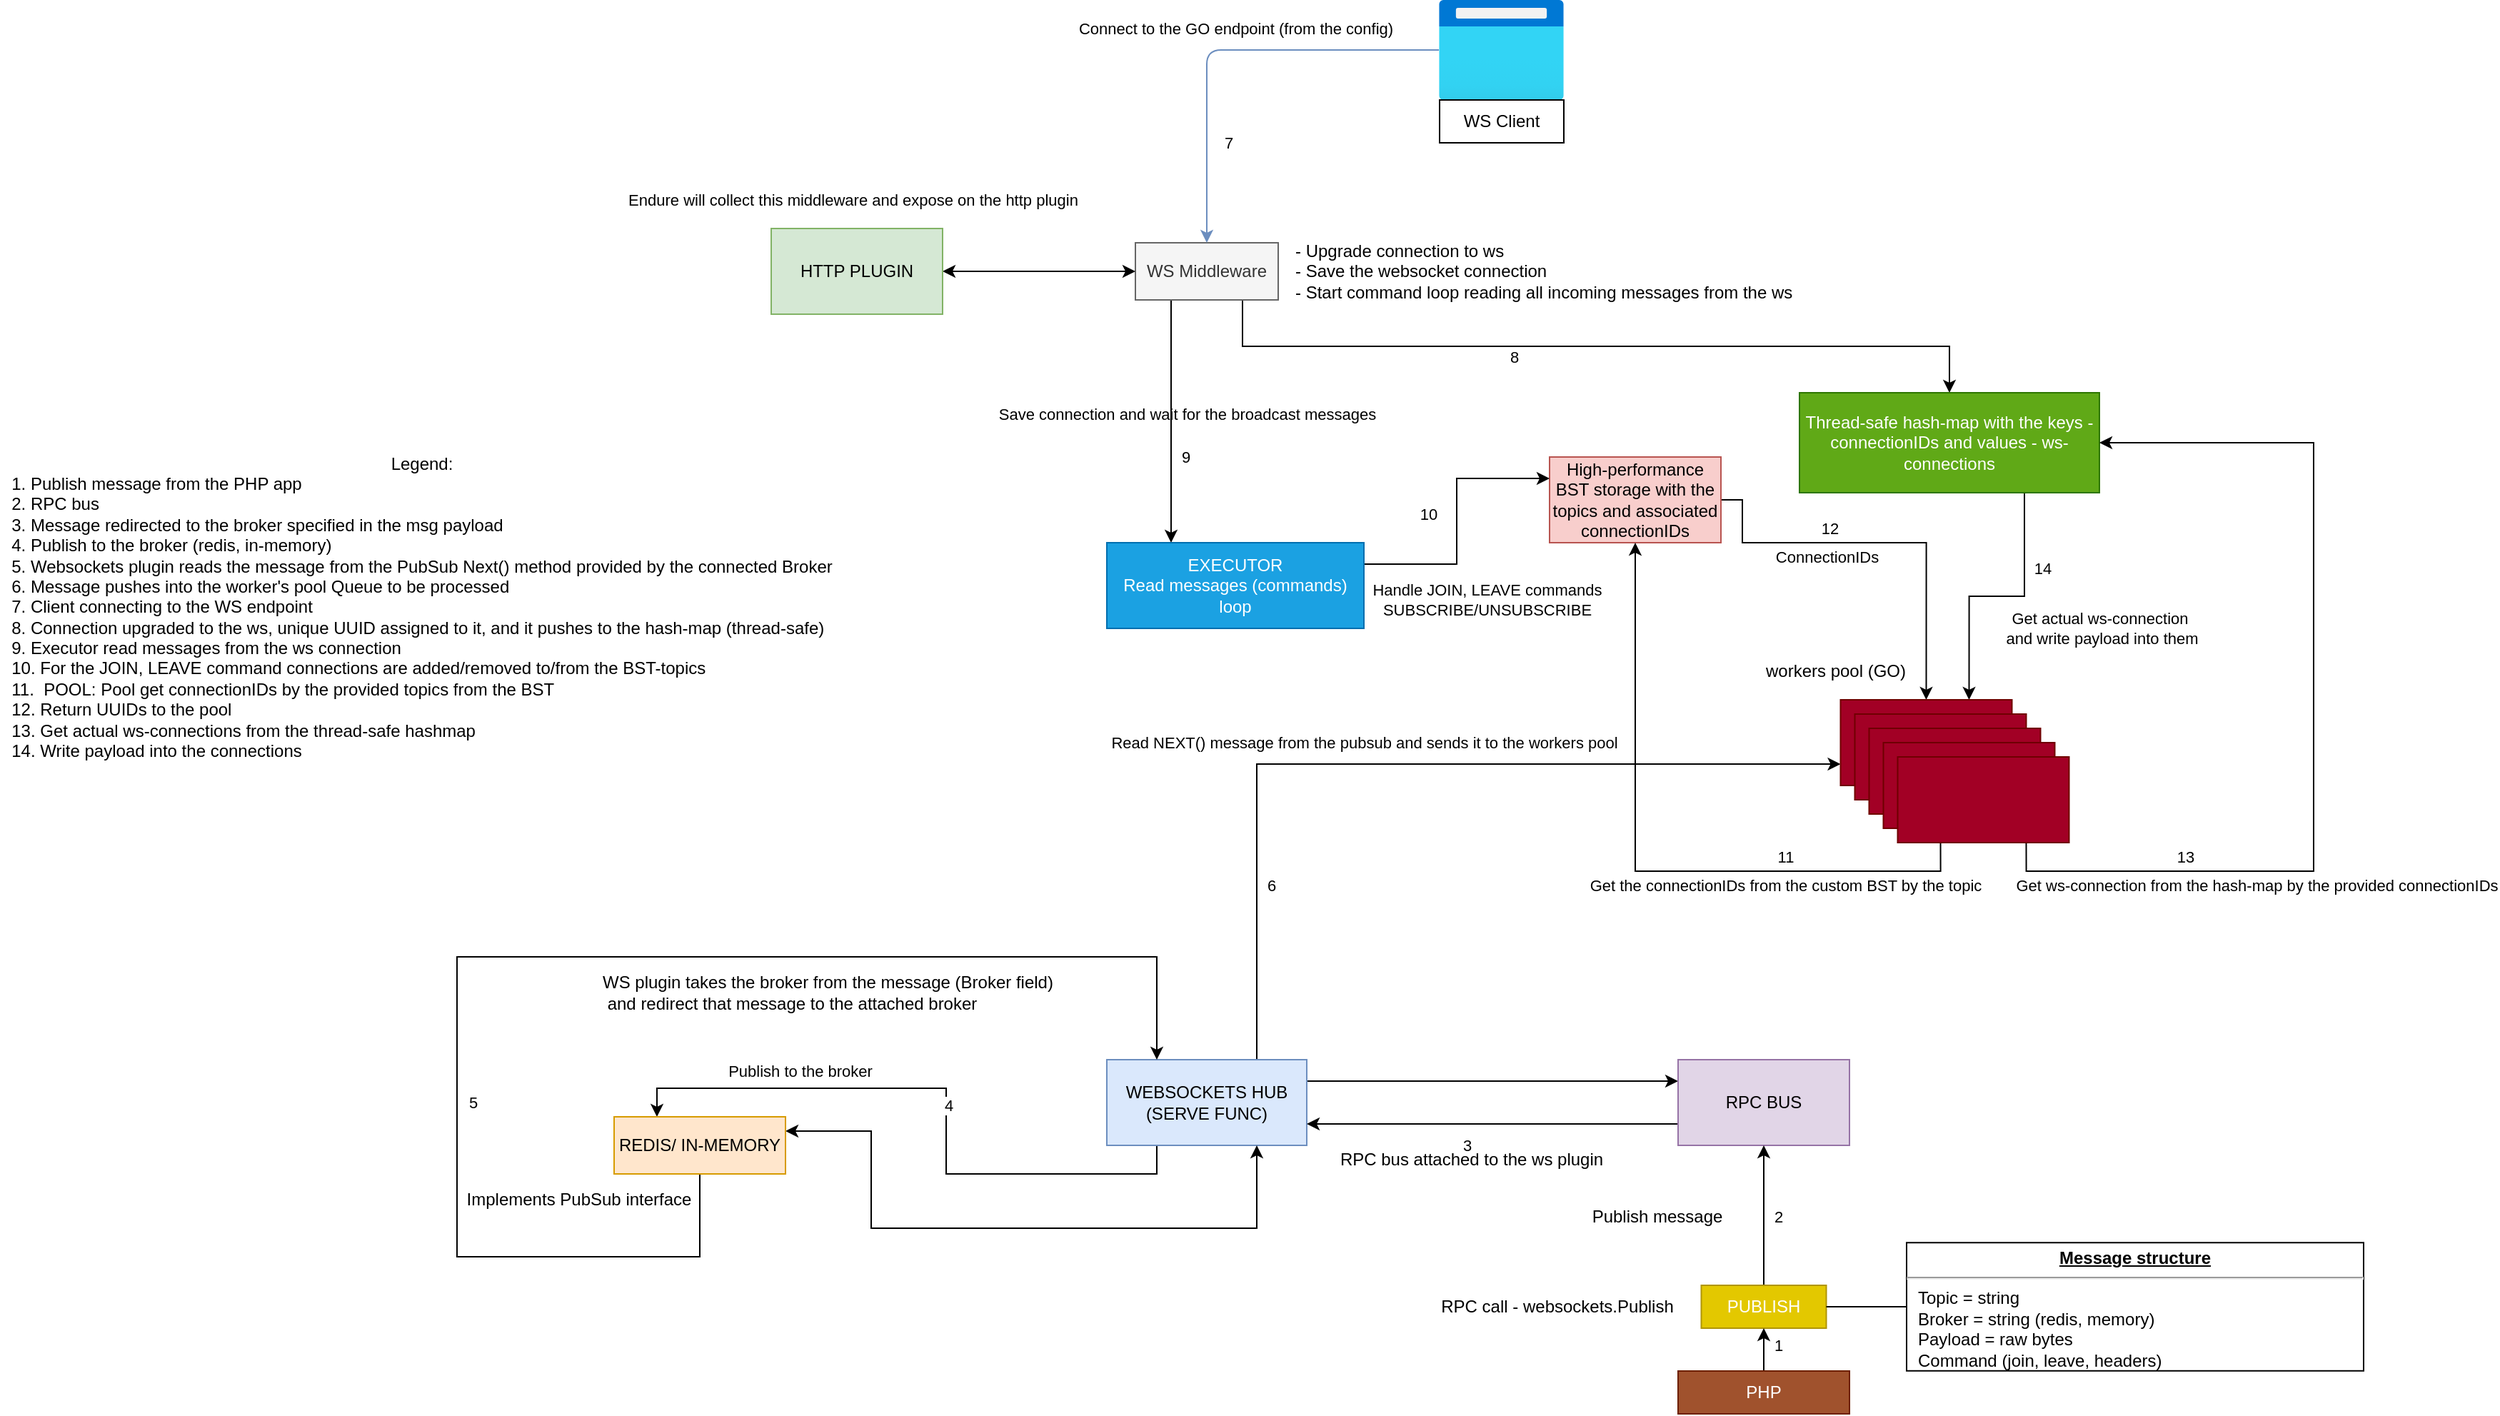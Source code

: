 <mxfile version="14.5.1" type="device"><diagram id="fD2kwGC0DAS2S_q_IsmE" name="Page-1"><mxGraphModel dx="2304" dy="1338" grid="1" gridSize="10" guides="1" tooltips="1" connect="1" arrows="1" fold="1" page="1" pageScale="1" pageWidth="3000" pageHeight="3000" math="0" shadow="0"><root><mxCell id="0"/><mxCell id="1" parent="0"/><mxCell id="y4MLTYBancT3lkQri0nA-9" style="edgeStyle=orthogonalEdgeStyle;orthogonalLoop=1;jettySize=auto;html=1;exitX=1;exitY=0.25;exitDx=0;exitDy=0;entryX=0;entryY=0.25;entryDx=0;entryDy=0;" parent="1" source="y4MLTYBancT3lkQri0nA-1" target="y4MLTYBancT3lkQri0nA-10" edge="1"><mxGeometry relative="1" as="geometry"><mxPoint x="1455" y="1142" as="targetPoint"/></mxGeometry></mxCell><mxCell id="M8unn_sTBEVgsJbzAy8U-12" style="edgeStyle=orthogonalEdgeStyle;rounded=0;orthogonalLoop=1;jettySize=auto;html=1;exitX=0.25;exitY=1;exitDx=0;exitDy=0;entryX=0.25;entryY=0;entryDx=0;entryDy=0;startArrow=none;startFill=0;" edge="1" parent="1" source="y4MLTYBancT3lkQri0nA-1" target="y4MLTYBancT3lkQri0nA-4"><mxGeometry relative="1" as="geometry"/></mxCell><mxCell id="M8unn_sTBEVgsJbzAy8U-16" value="4" style="edgeLabel;html=1;align=center;verticalAlign=middle;resizable=0;points=[];" vertex="1" connectable="0" parent="M8unn_sTBEVgsJbzAy8U-12"><mxGeometry x="-0.079" y="-1" relative="1" as="geometry"><mxPoint y="-9" as="offset"/></mxGeometry></mxCell><mxCell id="M8unn_sTBEVgsJbzAy8U-36" style="edgeStyle=orthogonalEdgeStyle;rounded=0;orthogonalLoop=1;jettySize=auto;html=1;exitX=0.75;exitY=0;exitDx=0;exitDy=0;entryX=0;entryY=0.75;entryDx=0;entryDy=0;startArrow=none;startFill=0;" edge="1" parent="1" source="y4MLTYBancT3lkQri0nA-1" target="M8unn_sTBEVgsJbzAy8U-26"><mxGeometry relative="1" as="geometry"/></mxCell><mxCell id="M8unn_sTBEVgsJbzAy8U-42" value="Read NEXT() message from the pubsub and sends it to the workers pool" style="edgeLabel;html=1;align=center;verticalAlign=middle;resizable=0;points=[];" vertex="1" connectable="0" parent="M8unn_sTBEVgsJbzAy8U-36"><mxGeometry x="0.163" y="-2" relative="1" as="geometry"><mxPoint x="-76" y="-17" as="offset"/></mxGeometry></mxCell><mxCell id="M8unn_sTBEVgsJbzAy8U-51" value="6" style="edgeLabel;html=1;align=center;verticalAlign=middle;resizable=0;points=[];" vertex="1" connectable="0" parent="M8unn_sTBEVgsJbzAy8U-36"><mxGeometry x="-0.545" y="-3" relative="1" as="geometry"><mxPoint x="7" y="18" as="offset"/></mxGeometry></mxCell><mxCell id="y4MLTYBancT3lkQri0nA-1" value="WEBSOCKETS HUB (SERVE FUNC)" style="whiteSpace=wrap;html=1;fillColor=#dae8fc;strokeColor=#6c8ebf;fontColor=#000000;" parent="1" vertex="1"><mxGeometry x="1245" y="1252" width="140" height="60" as="geometry"/></mxCell><mxCell id="M8unn_sTBEVgsJbzAy8U-1" style="edgeStyle=orthogonalEdgeStyle;rounded=0;orthogonalLoop=1;jettySize=auto;html=1;exitX=0.75;exitY=1;exitDx=0;exitDy=0;entryX=0.5;entryY=0;entryDx=0;entryDy=0;" edge="1" parent="1" source="y4MLTYBancT3lkQri0nA-2" target="M8unn_sTBEVgsJbzAy8U-15"><mxGeometry relative="1" as="geometry"/></mxCell><mxCell id="M8unn_sTBEVgsJbzAy8U-6" value="Save connection and wait for the broadcast messages" style="edgeLabel;html=1;align=center;verticalAlign=middle;resizable=0;points=[];" vertex="1" connectable="0" parent="M8unn_sTBEVgsJbzAy8U-1"><mxGeometry x="0.323" y="-2" relative="1" as="geometry"><mxPoint x="-377.5" y="45.5" as="offset"/></mxGeometry></mxCell><mxCell id="M8unn_sTBEVgsJbzAy8U-53" value="8" style="edgeLabel;html=1;align=center;verticalAlign=middle;resizable=0;points=[];" vertex="1" connectable="0" parent="M8unn_sTBEVgsJbzAy8U-1"><mxGeometry x="-0.428" y="-1" relative="1" as="geometry"><mxPoint x="62.47" y="6.53" as="offset"/></mxGeometry></mxCell><mxCell id="M8unn_sTBEVgsJbzAy8U-22" style="edgeStyle=orthogonalEdgeStyle;rounded=0;orthogonalLoop=1;jettySize=auto;html=1;exitX=0.25;exitY=1;exitDx=0;exitDy=0;entryX=0.25;entryY=0;entryDx=0;entryDy=0;startArrow=none;startFill=0;" edge="1" parent="1" source="y4MLTYBancT3lkQri0nA-2" target="M8unn_sTBEVgsJbzAy8U-21"><mxGeometry relative="1" as="geometry"/></mxCell><mxCell id="M8unn_sTBEVgsJbzAy8U-54" value="9" style="edgeLabel;html=1;align=center;verticalAlign=middle;resizable=0;points=[];" vertex="1" connectable="0" parent="M8unn_sTBEVgsJbzAy8U-22"><mxGeometry x="0.29" y="-2" relative="1" as="geometry"><mxPoint x="12" y="0.59" as="offset"/></mxGeometry></mxCell><mxCell id="y4MLTYBancT3lkQri0nA-2" value="WS Middleware" style="whiteSpace=wrap;html=1;fillColor=#f5f5f5;strokeColor=#666666;fontColor=#333333;" parent="1" vertex="1"><mxGeometry x="1265" y="680" width="100" height="40" as="geometry"/></mxCell><mxCell id="M8unn_sTBEVgsJbzAy8U-10" style="edgeStyle=orthogonalEdgeStyle;rounded=0;orthogonalLoop=1;jettySize=auto;html=1;exitX=1;exitY=0.25;exitDx=0;exitDy=0;entryX=0.75;entryY=1;entryDx=0;entryDy=0;startArrow=classic;startFill=1;" edge="1" parent="1" source="y4MLTYBancT3lkQri0nA-4" target="y4MLTYBancT3lkQri0nA-1"><mxGeometry relative="1" as="geometry"><Array as="points"><mxPoint x="1080" y="1302"/><mxPoint x="1080" y="1370"/><mxPoint x="1350" y="1370"/></Array></mxGeometry></mxCell><mxCell id="M8unn_sTBEVgsJbzAy8U-32" style="edgeStyle=orthogonalEdgeStyle;rounded=0;orthogonalLoop=1;jettySize=auto;html=1;exitX=0.5;exitY=1;exitDx=0;exitDy=0;startArrow=none;startFill=0;entryX=0.25;entryY=0;entryDx=0;entryDy=0;" edge="1" parent="1" source="y4MLTYBancT3lkQri0nA-4" target="y4MLTYBancT3lkQri0nA-1"><mxGeometry relative="1" as="geometry"><mxPoint x="790" y="1500.0" as="targetPoint"/><Array as="points"><mxPoint x="960" y="1390"/><mxPoint x="790" y="1390"/><mxPoint x="790" y="1180"/><mxPoint x="1280" y="1180"/></Array></mxGeometry></mxCell><mxCell id="M8unn_sTBEVgsJbzAy8U-50" value="5" style="edgeLabel;html=1;align=center;verticalAlign=middle;resizable=0;points=[];" vertex="1" connectable="0" parent="M8unn_sTBEVgsJbzAy8U-32"><mxGeometry x="-0.777" y="3" relative="1" as="geometry"><mxPoint x="-106.24" y="-111" as="offset"/></mxGeometry></mxCell><mxCell id="y4MLTYBancT3lkQri0nA-4" value="REDIS/ IN-MEMORY" style="whiteSpace=wrap;html=1;fillColor=#ffe6cc;strokeColor=#d79b00;fontColor=#000000;" parent="1" vertex="1"><mxGeometry x="900" y="1292" width="120" height="40" as="geometry"/></mxCell><mxCell id="34_DfmtK1x9xla_BCLYV-15" value="3" style="edgeStyle=orthogonalEdgeStyle;orthogonalLoop=1;jettySize=auto;html=1;exitX=0;exitY=0.75;exitDx=0;exitDy=0;entryX=1;entryY=0.75;entryDx=0;entryDy=0;" parent="1" source="y4MLTYBancT3lkQri0nA-10" target="y4MLTYBancT3lkQri0nA-1" edge="1"><mxGeometry x="0.143" y="15" relative="1" as="geometry"><mxPoint as="offset"/></mxGeometry></mxCell><mxCell id="y4MLTYBancT3lkQri0nA-10" value="RPC BUS" style="whiteSpace=wrap;html=1;fillColor=#e1d5e7;strokeColor=#9673a6;fontColor=#000000;" parent="1" vertex="1"><mxGeometry x="1645" y="1252" width="120" height="60" as="geometry"/></mxCell><mxCell id="CDYlmZ7dxupAKddLQDts-6" style="edgeStyle=orthogonalEdgeStyle;orthogonalLoop=1;jettySize=auto;html=1;entryX=0.5;entryY=0;entryDx=0;entryDy=0;fillColor=#dae8fc;strokeColor=#6c8ebf;" parent="1" source="CDYlmZ7dxupAKddLQDts-1" target="y4MLTYBancT3lkQri0nA-2" edge="1"><mxGeometry relative="1" as="geometry"/></mxCell><mxCell id="CDYlmZ7dxupAKddLQDts-8" value="Connect to the GO endpoint (from the config)" style="edgeLabel;html=1;align=center;verticalAlign=middle;resizable=0;points=[];" parent="CDYlmZ7dxupAKddLQDts-6" vertex="1" connectable="0"><mxGeometry x="-0.668" y="-2" relative="1" as="geometry"><mxPoint x="-93.5" y="-13" as="offset"/></mxGeometry></mxCell><mxCell id="M8unn_sTBEVgsJbzAy8U-52" value="7" style="edgeLabel;html=1;align=center;verticalAlign=middle;resizable=0;points=[];" vertex="1" connectable="0" parent="CDYlmZ7dxupAKddLQDts-6"><mxGeometry x="0.614" y="-4" relative="1" as="geometry"><mxPoint x="18.97" y="-12.62" as="offset"/></mxGeometry></mxCell><mxCell id="CDYlmZ7dxupAKddLQDts-1" value="" style="aspect=fixed;html=1;points=[];align=center;image;fontSize=12;image=img/lib/azure2/general/Browser.svg;" parent="1" vertex="1"><mxGeometry x="1477.5" y="510" width="87.5" height="70" as="geometry"/></mxCell><mxCell id="34_DfmtK1x9xla_BCLYV-12" style="edgeStyle=orthogonalEdgeStyle;orthogonalLoop=1;jettySize=auto;html=1;exitX=0.5;exitY=0;exitDx=0;exitDy=0;entryX=0.5;entryY=1;entryDx=0;entryDy=0;" parent="1" source="CDYlmZ7dxupAKddLQDts-3" target="y4MLTYBancT3lkQri0nA-10" edge="1"><mxGeometry relative="1" as="geometry"/></mxCell><mxCell id="34_DfmtK1x9xla_BCLYV-20" value="2" style="edgeLabel;html=1;align=center;verticalAlign=middle;resizable=0;points=[];" parent="34_DfmtK1x9xla_BCLYV-12" vertex="1" connectable="0"><mxGeometry x="0.235" y="-1" relative="1" as="geometry"><mxPoint x="9" y="12.69" as="offset"/></mxGeometry></mxCell><mxCell id="CDYlmZ7dxupAKddLQDts-3" value="PUBLISH" style="whiteSpace=wrap;html=1;fillColor=#e3c800;strokeColor=#B09500;fontColor=#ffffff;" parent="1" vertex="1"><mxGeometry x="1661.25" y="1410" width="87.5" height="30" as="geometry"/></mxCell><mxCell id="34_DfmtK1x9xla_BCLYV-11" value="1" style="edgeStyle=orthogonalEdgeStyle;orthogonalLoop=1;jettySize=auto;html=1;exitX=0.5;exitY=0;exitDx=0;exitDy=0;entryX=0.5;entryY=1;entryDx=0;entryDy=0;startArrow=none;startFill=0;" parent="1" source="CDYlmZ7dxupAKddLQDts-5" target="CDYlmZ7dxupAKddLQDts-3" edge="1"><mxGeometry x="0.2" y="-10" relative="1" as="geometry"><Array as="points"><mxPoint x="1705" y="1462"/><mxPoint x="1705" y="1462"/></Array><mxPoint as="offset"/></mxGeometry></mxCell><mxCell id="CDYlmZ7dxupAKddLQDts-5" value="PHP" style="whiteSpace=wrap;html=1;fillColor=#a0522d;strokeColor=#6D1F00;fontColor=#ffffff;" parent="1" vertex="1"><mxGeometry x="1645" y="1470" width="120" height="30" as="geometry"/></mxCell><mxCell id="CDYlmZ7dxupAKddLQDts-9" value="- Upgrade connection to ws&lt;br&gt;- Save the websocket connection&lt;br&gt;- Start command loop reading all incoming messages from the ws&lt;br&gt;" style="text;html=1;align=left;verticalAlign=middle;resizable=0;points=[];autosize=1;" parent="1" vertex="1"><mxGeometry x="1375" y="675" width="360" height="50" as="geometry"/></mxCell><mxCell id="34_DfmtK1x9xla_BCLYV-1" value="WS Client" style="whiteSpace=wrap;html=1;" parent="1" vertex="1"><mxGeometry x="1478" y="580" width="87" height="30" as="geometry"/></mxCell><mxCell id="34_DfmtK1x9xla_BCLYV-9" value="&lt;p style=&quot;margin: 0px ; margin-top: 4px ; text-align: center ; text-decoration: underline&quot;&gt;&lt;b&gt;Message structure&lt;/b&gt;&lt;/p&gt;&lt;hr&gt;&lt;p style=&quot;margin: 0px ; margin-left: 8px&quot;&gt;Topic = string&lt;/p&gt;&lt;p style=&quot;margin: 0px ; margin-left: 8px&quot;&gt;Broker = string (redis, memory)&lt;br&gt;Payload = raw bytes&lt;br&gt;&lt;/p&gt;&lt;p style=&quot;margin: 0px ; margin-left: 8px&quot;&gt;Command (join, leave, headers)&lt;/p&gt;" style="verticalAlign=top;align=left;overflow=fill;fontSize=12;fontFamily=Helvetica;html=1;" parent="1" vertex="1"><mxGeometry x="1805" y="1380.13" width="320" height="89.75" as="geometry"/></mxCell><mxCell id="34_DfmtK1x9xla_BCLYV-10" value="" style="endArrow=none;html=1;entryX=0;entryY=0.5;entryDx=0;entryDy=0;exitX=1;exitY=0.5;exitDx=0;exitDy=0;" parent="1" source="CDYlmZ7dxupAKddLQDts-3" target="34_DfmtK1x9xla_BCLYV-9" edge="1"><mxGeometry width="50" height="50" relative="1" as="geometry"><mxPoint x="1765" y="1450" as="sourcePoint"/><mxPoint x="1815" y="1400" as="targetPoint"/></mxGeometry></mxCell><mxCell id="M8unn_sTBEVgsJbzAy8U-3" style="edgeStyle=orthogonalEdgeStyle;rounded=0;orthogonalLoop=1;jettySize=auto;html=1;exitX=1;exitY=0.5;exitDx=0;exitDy=0;entryX=0;entryY=0.5;entryDx=0;entryDy=0;startArrow=classic;startFill=1;" edge="1" parent="1" source="M8unn_sTBEVgsJbzAy8U-2" target="y4MLTYBancT3lkQri0nA-2"><mxGeometry relative="1" as="geometry"/></mxCell><mxCell id="M8unn_sTBEVgsJbzAy8U-4" value="Endure will collect this middleware and expose on the http plugin" style="edgeLabel;html=1;align=center;verticalAlign=middle;resizable=0;points=[];" vertex="1" connectable="0" parent="M8unn_sTBEVgsJbzAy8U-3"><mxGeometry x="-0.223" y="-2" relative="1" as="geometry"><mxPoint x="-115.52" y="-52" as="offset"/></mxGeometry></mxCell><mxCell id="M8unn_sTBEVgsJbzAy8U-2" value="HTTP PLUGIN" style="rounded=0;whiteSpace=wrap;html=1;align=center;fillColor=#d5e8d4;strokeColor=#82b366;" vertex="1" parent="1"><mxGeometry x="1010" y="670" width="120" height="60" as="geometry"/></mxCell><mxCell id="M8unn_sTBEVgsJbzAy8U-7" value="Implements PubSub interface" style="text;html=1;align=center;verticalAlign=middle;resizable=0;points=[];autosize=1;" vertex="1" parent="1"><mxGeometry x="790" y="1340" width="170" height="20" as="geometry"/></mxCell><mxCell id="M8unn_sTBEVgsJbzAy8U-11" value="Publish to the broker" style="edgeLabel;html=1;align=center;verticalAlign=middle;resizable=0;points=[];" vertex="1" connectable="0" parent="1"><mxGeometry x="1030.004" y="1260" as="geometry"/></mxCell><mxCell id="M8unn_sTBEVgsJbzAy8U-45" style="edgeStyle=orthogonalEdgeStyle;rounded=0;orthogonalLoop=1;jettySize=auto;html=1;exitX=1;exitY=0.5;exitDx=0;exitDy=0;entryX=0.5;entryY=0;entryDx=0;entryDy=0;startArrow=none;startFill=0;" edge="1" parent="1" source="M8unn_sTBEVgsJbzAy8U-14" target="M8unn_sTBEVgsJbzAy8U-26"><mxGeometry relative="1" as="geometry"><Array as="points"><mxPoint x="1690" y="860"/><mxPoint x="1690" y="890"/><mxPoint x="1819" y="890"/></Array></mxGeometry></mxCell><mxCell id="M8unn_sTBEVgsJbzAy8U-46" value="ConnectionIDs" style="edgeLabel;html=1;align=center;verticalAlign=middle;resizable=0;points=[];" vertex="1" connectable="0" parent="M8unn_sTBEVgsJbzAy8U-45"><mxGeometry x="-0.345" y="-4" relative="1" as="geometry"><mxPoint x="10.75" y="6" as="offset"/></mxGeometry></mxCell><mxCell id="M8unn_sTBEVgsJbzAy8U-57" value="12" style="edgeLabel;html=1;align=center;verticalAlign=middle;resizable=0;points=[];" vertex="1" connectable="0" parent="M8unn_sTBEVgsJbzAy8U-45"><mxGeometry x="-0.029" y="3" relative="1" as="geometry"><mxPoint x="-32.65" y="-7" as="offset"/></mxGeometry></mxCell><mxCell id="M8unn_sTBEVgsJbzAy8U-14" value="High-performance BST storage with the topics and associated connectionIDs" style="rounded=0;whiteSpace=wrap;html=1;align=center;fillColor=#f8cecc;strokeColor=#b85450;" vertex="1" parent="1"><mxGeometry x="1555" y="830" width="120" height="60" as="geometry"/></mxCell><mxCell id="M8unn_sTBEVgsJbzAy8U-47" style="edgeStyle=orthogonalEdgeStyle;rounded=0;orthogonalLoop=1;jettySize=auto;html=1;exitX=0.75;exitY=1;exitDx=0;exitDy=0;entryX=0.75;entryY=0;entryDx=0;entryDy=0;startArrow=none;startFill=0;" edge="1" parent="1" source="M8unn_sTBEVgsJbzAy8U-15" target="M8unn_sTBEVgsJbzAy8U-26"><mxGeometry relative="1" as="geometry"/></mxCell><mxCell id="M8unn_sTBEVgsJbzAy8U-48" value="Get actual ws-connection&lt;br&gt;&amp;nbsp;and write payload into them" style="edgeLabel;html=1;align=center;verticalAlign=middle;resizable=0;points=[];" vertex="1" connectable="0" parent="M8unn_sTBEVgsJbzAy8U-47"><mxGeometry x="-0.421" y="1" relative="1" as="geometry"><mxPoint x="51.49" y="41.8" as="offset"/></mxGeometry></mxCell><mxCell id="M8unn_sTBEVgsJbzAy8U-59" value="14" style="edgeLabel;html=1;align=center;verticalAlign=middle;resizable=0;points=[];" vertex="1" connectable="0" parent="M8unn_sTBEVgsJbzAy8U-47"><mxGeometry x="-0.431" y="-2" relative="1" as="geometry"><mxPoint x="14.48" as="offset"/></mxGeometry></mxCell><mxCell id="M8unn_sTBEVgsJbzAy8U-15" value="Thread-safe hash-map with the keys - connectionIDs and values - ws-connections" style="rounded=0;whiteSpace=wrap;html=1;align=center;fillColor=#60a917;strokeColor=#2D7600;fontColor=#ffffff;" vertex="1" parent="1"><mxGeometry x="1730" y="785" width="210" height="70" as="geometry"/></mxCell><mxCell id="M8unn_sTBEVgsJbzAy8U-17" value="Publish message" style="text;html=1;align=center;verticalAlign=middle;resizable=0;points=[];autosize=1;" vertex="1" parent="1"><mxGeometry x="1575" y="1352" width="110" height="20" as="geometry"/></mxCell><mxCell id="M8unn_sTBEVgsJbzAy8U-18" value="RPC bus attached to the ws plugin" style="text;html=1;align=center;verticalAlign=middle;resizable=0;points=[];autosize=1;" vertex="1" parent="1"><mxGeometry x="1400" y="1312" width="200" height="20" as="geometry"/></mxCell><mxCell id="M8unn_sTBEVgsJbzAy8U-19" value="RPC call - websockets.Publish" style="text;html=1;align=center;verticalAlign=middle;resizable=0;points=[];autosize=1;" vertex="1" parent="1"><mxGeometry x="1470" y="1415.01" width="180" height="20" as="geometry"/></mxCell><mxCell id="M8unn_sTBEVgsJbzAy8U-20" value="&lt;div&gt;&lt;span&gt;WS plugin takes the broker from the message (Broker field)&lt;/span&gt;&lt;/div&gt;&amp;nbsp;and redirect that message to the attached broker" style="text;html=1;align=left;verticalAlign=middle;resizable=0;points=[];autosize=1;" vertex="1" parent="1"><mxGeometry x="890" y="1190" width="330" height="30" as="geometry"/></mxCell><mxCell id="M8unn_sTBEVgsJbzAy8U-33" style="edgeStyle=orthogonalEdgeStyle;rounded=0;orthogonalLoop=1;jettySize=auto;html=1;exitX=1;exitY=0.25;exitDx=0;exitDy=0;entryX=0;entryY=0.25;entryDx=0;entryDy=0;startArrow=none;startFill=0;" edge="1" parent="1" source="M8unn_sTBEVgsJbzAy8U-21" target="M8unn_sTBEVgsJbzAy8U-14"><mxGeometry relative="1" as="geometry"/></mxCell><mxCell id="M8unn_sTBEVgsJbzAy8U-34" value="Handle JOIN, LEAVE commands&lt;br&gt;SUBSCRIBE/UNSUBSCRIBE" style="edgeLabel;html=1;align=center;verticalAlign=middle;resizable=0;points=[];" vertex="1" connectable="0" parent="M8unn_sTBEVgsJbzAy8U-33"><mxGeometry x="-0.36" y="5" relative="1" as="geometry"><mxPoint x="24.41" y="30" as="offset"/></mxGeometry></mxCell><mxCell id="M8unn_sTBEVgsJbzAy8U-55" value="10" style="edgeLabel;html=1;align=center;verticalAlign=middle;resizable=0;points=[];" vertex="1" connectable="0" parent="M8unn_sTBEVgsJbzAy8U-33"><mxGeometry x="0.172" y="-3" relative="1" as="geometry"><mxPoint x="-23" y="11.71" as="offset"/></mxGeometry></mxCell><mxCell id="M8unn_sTBEVgsJbzAy8U-21" value="EXECUTOR&lt;br&gt;Read messages (commands) loop" style="rounded=0;whiteSpace=wrap;html=1;align=center;fillColor=#1ba1e2;strokeColor=#006EAF;fontColor=#ffffff;" vertex="1" parent="1"><mxGeometry x="1245" y="890" width="180" height="60" as="geometry"/></mxCell><mxCell id="M8unn_sTBEVgsJbzAy8U-26" value="" style="rounded=0;whiteSpace=wrap;html=1;align=center;fillColor=#a20025;strokeColor=#6F0000;fontColor=#ffffff;" vertex="1" parent="1"><mxGeometry x="1758.75" y="1000" width="120" height="60" as="geometry"/></mxCell><mxCell id="M8unn_sTBEVgsJbzAy8U-27" value="" style="rounded=0;whiteSpace=wrap;html=1;align=center;fillColor=#a20025;strokeColor=#6F0000;fontColor=#ffffff;" vertex="1" parent="1"><mxGeometry x="1768.75" y="1010" width="120" height="60" as="geometry"/></mxCell><mxCell id="M8unn_sTBEVgsJbzAy8U-28" value="" style="rounded=0;whiteSpace=wrap;html=1;align=center;fillColor=#a20025;strokeColor=#6F0000;fontColor=#ffffff;" vertex="1" parent="1"><mxGeometry x="1778.75" y="1020" width="120" height="60" as="geometry"/></mxCell><mxCell id="M8unn_sTBEVgsJbzAy8U-29" value="" style="rounded=0;whiteSpace=wrap;html=1;align=center;fillColor=#a20025;strokeColor=#6F0000;fontColor=#ffffff;" vertex="1" parent="1"><mxGeometry x="1788.75" y="1030" width="120" height="60" as="geometry"/></mxCell><mxCell id="M8unn_sTBEVgsJbzAy8U-37" style="edgeStyle=orthogonalEdgeStyle;rounded=0;orthogonalLoop=1;jettySize=auto;html=1;exitX=0.25;exitY=1;exitDx=0;exitDy=0;entryX=0.5;entryY=1;entryDx=0;entryDy=0;startArrow=none;startFill=0;" edge="1" parent="1" source="M8unn_sTBEVgsJbzAy8U-30" target="M8unn_sTBEVgsJbzAy8U-14"><mxGeometry relative="1" as="geometry"/></mxCell><mxCell id="M8unn_sTBEVgsJbzAy8U-43" value="Get the connectionIDs from the custom BST by the topic" style="edgeLabel;html=1;align=center;verticalAlign=middle;resizable=0;points=[];" vertex="1" connectable="0" parent="M8unn_sTBEVgsJbzAy8U-37"><mxGeometry x="-0.565" relative="1" as="geometry"><mxPoint x="-27.8" y="10" as="offset"/></mxGeometry></mxCell><mxCell id="M8unn_sTBEVgsJbzAy8U-56" value="11" style="edgeLabel;html=1;align=center;verticalAlign=middle;resizable=0;points=[];" vertex="1" connectable="0" parent="M8unn_sTBEVgsJbzAy8U-37"><mxGeometry x="-0.528" y="1" relative="1" as="geometry"><mxPoint x="-19.41" y="-11" as="offset"/></mxGeometry></mxCell><mxCell id="M8unn_sTBEVgsJbzAy8U-38" style="edgeStyle=orthogonalEdgeStyle;rounded=0;orthogonalLoop=1;jettySize=auto;html=1;exitX=0.75;exitY=1;exitDx=0;exitDy=0;entryX=1;entryY=0.5;entryDx=0;entryDy=0;startArrow=none;startFill=0;" edge="1" parent="1" source="M8unn_sTBEVgsJbzAy8U-30" target="M8unn_sTBEVgsJbzAy8U-15"><mxGeometry relative="1" as="geometry"><Array as="points"><mxPoint x="1889" y="1120"/><mxPoint x="2090" y="1120"/><mxPoint x="2090" y="820"/></Array></mxGeometry></mxCell><mxCell id="M8unn_sTBEVgsJbzAy8U-44" value="Get ws-connection from the hash-map by the provided connectionIDs" style="edgeLabel;html=1;align=center;verticalAlign=middle;resizable=0;points=[];" vertex="1" connectable="0" parent="M8unn_sTBEVgsJbzAy8U-38"><mxGeometry x="-0.675" y="2" relative="1" as="geometry"><mxPoint x="72" y="12" as="offset"/></mxGeometry></mxCell><mxCell id="M8unn_sTBEVgsJbzAy8U-58" value="13" style="edgeLabel;html=1;align=center;verticalAlign=middle;resizable=0;points=[];" vertex="1" connectable="0" parent="M8unn_sTBEVgsJbzAy8U-38"><mxGeometry x="-0.548" y="2" relative="1" as="geometry"><mxPoint x="-20.59" y="-8" as="offset"/></mxGeometry></mxCell><mxCell id="M8unn_sTBEVgsJbzAy8U-30" value="" style="rounded=0;whiteSpace=wrap;html=1;align=center;fillColor=#a20025;strokeColor=#6F0000;fontColor=#ffffff;" vertex="1" parent="1"><mxGeometry x="1798.75" y="1040" width="120" height="60" as="geometry"/></mxCell><mxCell id="M8unn_sTBEVgsJbzAy8U-31" value="workers pool (GO)" style="text;html=1;align=center;verticalAlign=middle;resizable=0;points=[];autosize=1;" vertex="1" parent="1"><mxGeometry x="1700" y="970" width="110" height="20" as="geometry"/></mxCell><mxCell id="M8unn_sTBEVgsJbzAy8U-49" value="Legend:&lt;br&gt;&lt;div style=&quot;text-align: left&quot;&gt;&lt;span&gt;1. Publish message from the PHP app&lt;/span&gt;&lt;/div&gt;&lt;div style=&quot;text-align: left&quot;&gt;&lt;span&gt;2. RPC bus&lt;/span&gt;&lt;/div&gt;&lt;div style=&quot;text-align: left&quot;&gt;&lt;span&gt;3. Message redirected to the broker specified&amp;nbsp;in the msg payload&lt;/span&gt;&lt;/div&gt;&lt;div style=&quot;text-align: left&quot;&gt;&lt;span&gt;4. Publish to the broker (redis, in-memory)&lt;/span&gt;&lt;/div&gt;&lt;div style=&quot;text-align: left&quot;&gt;5. Websockets plugin reads the message from the PubSub Next() method provided by the connected Broker&lt;/div&gt;&lt;div style=&quot;text-align: left&quot;&gt;6. Message pushes into the worker's pool Queue to be processed&lt;/div&gt;&lt;div style=&quot;text-align: left&quot;&gt;7. Client connecting to the WS endpoint&lt;/div&gt;&lt;div style=&quot;text-align: left&quot;&gt;8. Connection upgraded to the ws, unique UUID assigned to it, and it pushes to the hash-map (thread-safe)&lt;/div&gt;&lt;div style=&quot;text-align: left&quot;&gt;9. Executor read messages from the ws connection&lt;/div&gt;&lt;div style=&quot;text-align: left&quot;&gt;10. For the JOIN, LEAVE command connections are added/removed to/from the BST-topics&lt;/div&gt;&lt;div style=&quot;text-align: left&quot;&gt;11.&amp;nbsp; POOL: Pool get connectionIDs by the provided topics from the BST&lt;/div&gt;&lt;div style=&quot;text-align: left&quot;&gt;12. Return UUIDs to the pool&lt;/div&gt;&lt;div style=&quot;text-align: left&quot;&gt;13. Get actual ws-connections from the thread-safe hashmap&lt;/div&gt;&lt;div style=&quot;text-align: left&quot;&gt;14. Write payload into the connections&lt;/div&gt;" style="text;html=1;align=center;verticalAlign=middle;resizable=0;points=[];autosize=1;" vertex="1" parent="1"><mxGeometry x="470" y="830" width="590" height="210" as="geometry"/></mxCell></root></mxGraphModel></diagram></mxfile>